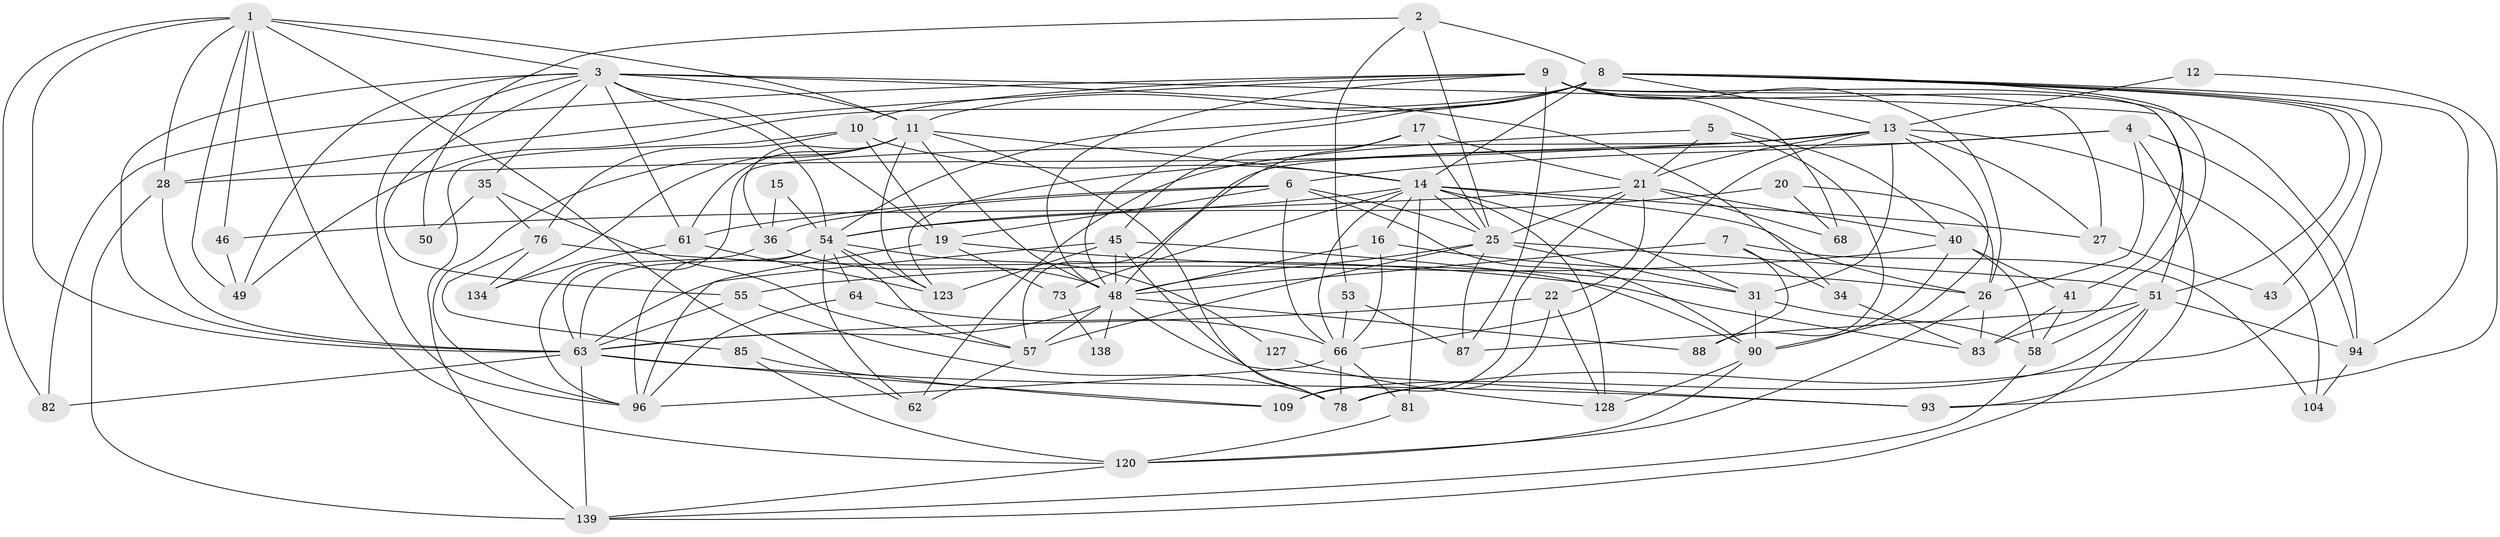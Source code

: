 // original degree distribution, {4: 0.2676056338028169, 7: 0.04225352112676056, 5: 0.18309859154929578, 3: 0.28169014084507044, 6: 0.1056338028169014, 2: 0.11971830985915492}
// Generated by graph-tools (version 1.1) at 2025/14/03/09/25 04:14:55]
// undirected, 71 vertices, 197 edges
graph export_dot {
graph [start="1"]
  node [color=gray90,style=filled];
  1 [super="+79+92+75"];
  2;
  3 [super="+122+103+24"];
  4;
  5 [super="+112"];
  6 [super="+37+110+52"];
  7;
  8 [super="+71"];
  9 [super="+30"];
  10 [super="+118+29"];
  11 [super="+38+117+141+18"];
  12;
  13 [super="+119+67+42"];
  14 [super="+23+47+86"];
  15;
  16 [super="+124"];
  17 [super="+80"];
  19 [super="+65+32"];
  20 [super="+56"];
  21 [super="+91"];
  22;
  25 [super="+77+59"];
  26 [super="+44"];
  27;
  28 [super="+39+130"];
  31 [super="+33"];
  34;
  35;
  36 [super="+101"];
  40 [super="+129"];
  41;
  43;
  45 [super="+121"];
  46;
  48 [super="+115+113"];
  49;
  50;
  51 [super="+60+69"];
  53;
  54 [super="+106+98"];
  55;
  57 [super="+111"];
  58 [super="+70"];
  61;
  62;
  63 [super="+95+132"];
  64;
  66 [super="+89+105"];
  68;
  73;
  76;
  78;
  81 [super="+97"];
  82;
  83;
  85;
  87;
  88;
  90 [super="+108"];
  93;
  94 [super="+102"];
  96 [super="+114+140"];
  104;
  109;
  120;
  123;
  127;
  128;
  134;
  138;
  139;
  1 -- 46;
  1 -- 49;
  1 -- 120;
  1 -- 62;
  1 -- 82;
  1 -- 11 [weight=2];
  1 -- 28;
  1 -- 63;
  1 -- 3;
  2 -- 25;
  2 -- 50;
  2 -- 53;
  2 -- 8;
  3 -- 96;
  3 -- 55;
  3 -- 11;
  3 -- 51;
  3 -- 35;
  3 -- 34;
  3 -- 61;
  3 -- 63;
  3 -- 19;
  3 -- 49;
  3 -- 54;
  4 -- 93;
  4 -- 26;
  4 -- 57;
  4 -- 6;
  4 -- 94;
  5 -- 88;
  5 -- 21;
  5 -- 40;
  5 -- 62;
  6 -- 61 [weight=2];
  6 -- 19 [weight=2];
  6 -- 36;
  6 -- 90;
  6 -- 66;
  6 -- 25;
  7 -- 34;
  7 -- 104;
  7 -- 88;
  7 -- 48;
  8 -- 78;
  8 -- 49;
  8 -- 43;
  8 -- 11;
  8 -- 13;
  8 -- 14 [weight=2];
  8 -- 48;
  8 -- 51;
  8 -- 83;
  8 -- 94;
  8 -- 54;
  9 -- 41;
  9 -- 82;
  9 -- 48;
  9 -- 68;
  9 -- 87;
  9 -- 27;
  9 -- 94;
  9 -- 28;
  9 -- 26;
  9 -- 10;
  10 -- 139;
  10 -- 76;
  10 -- 19;
  10 -- 14 [weight=3];
  11 -- 78;
  11 -- 123;
  11 -- 134;
  11 -- 14 [weight=2];
  11 -- 61;
  11 -- 48;
  11 -- 36;
  11 -- 96;
  12 -- 93;
  12 -- 13;
  13 -- 28;
  13 -- 104;
  13 -- 90 [weight=2];
  13 -- 21;
  13 -- 123;
  13 -- 27;
  13 -- 31;
  13 -- 66;
  13 -- 96;
  14 -- 16;
  14 -- 73;
  14 -- 66;
  14 -- 128;
  14 -- 25 [weight=2];
  14 -- 27;
  14 -- 81 [weight=2];
  14 -- 31;
  14 -- 26;
  14 -- 54;
  15 -- 36;
  15 -- 54;
  16 -- 26;
  16 -- 48;
  16 -- 66;
  17 -- 48;
  17 -- 21;
  17 -- 45;
  17 -- 25;
  19 -- 73 [weight=2];
  19 -- 96;
  19 -- 31;
  20 -- 68;
  20 -- 26;
  20 -- 54;
  21 -- 22;
  21 -- 109;
  21 -- 68;
  21 -- 40;
  21 -- 25;
  21 -- 46;
  22 -- 78;
  22 -- 128;
  22 -- 63;
  25 -- 87 [weight=2];
  25 -- 51 [weight=2];
  25 -- 31;
  25 -- 57;
  25 -- 48;
  26 -- 120;
  26 -- 83;
  27 -- 43;
  28 -- 139;
  28 -- 63;
  31 -- 90;
  31 -- 58;
  34 -- 83;
  35 -- 57;
  35 -- 50;
  35 -- 76;
  36 -- 48;
  36 -- 63;
  40 -- 41;
  40 -- 55;
  40 -- 58;
  40 -- 90;
  41 -- 58;
  41 -- 83;
  45 -- 123;
  45 -- 78;
  45 -- 63;
  45 -- 48;
  45 -- 90;
  46 -- 49;
  48 -- 138;
  48 -- 88;
  48 -- 63;
  48 -- 93;
  48 -- 57;
  51 -- 109 [weight=2];
  51 -- 87;
  51 -- 139;
  51 -- 94;
  51 -- 58;
  53 -- 87;
  53 -- 66;
  54 -- 57;
  54 -- 64;
  54 -- 96;
  54 -- 123;
  54 -- 127;
  54 -- 62;
  54 -- 63;
  55 -- 63;
  55 -- 78;
  57 -- 62;
  58 -- 139;
  61 -- 123;
  61 -- 134;
  63 -- 109;
  63 -- 139;
  63 -- 93;
  63 -- 82;
  64 -- 66;
  64 -- 96;
  66 -- 78;
  66 -- 81;
  66 -- 96;
  73 -- 138;
  76 -- 83;
  76 -- 85;
  76 -- 134;
  81 -- 120;
  85 -- 109;
  85 -- 120;
  90 -- 128;
  90 -- 120;
  94 -- 104;
  120 -- 139;
  127 -- 128;
}
